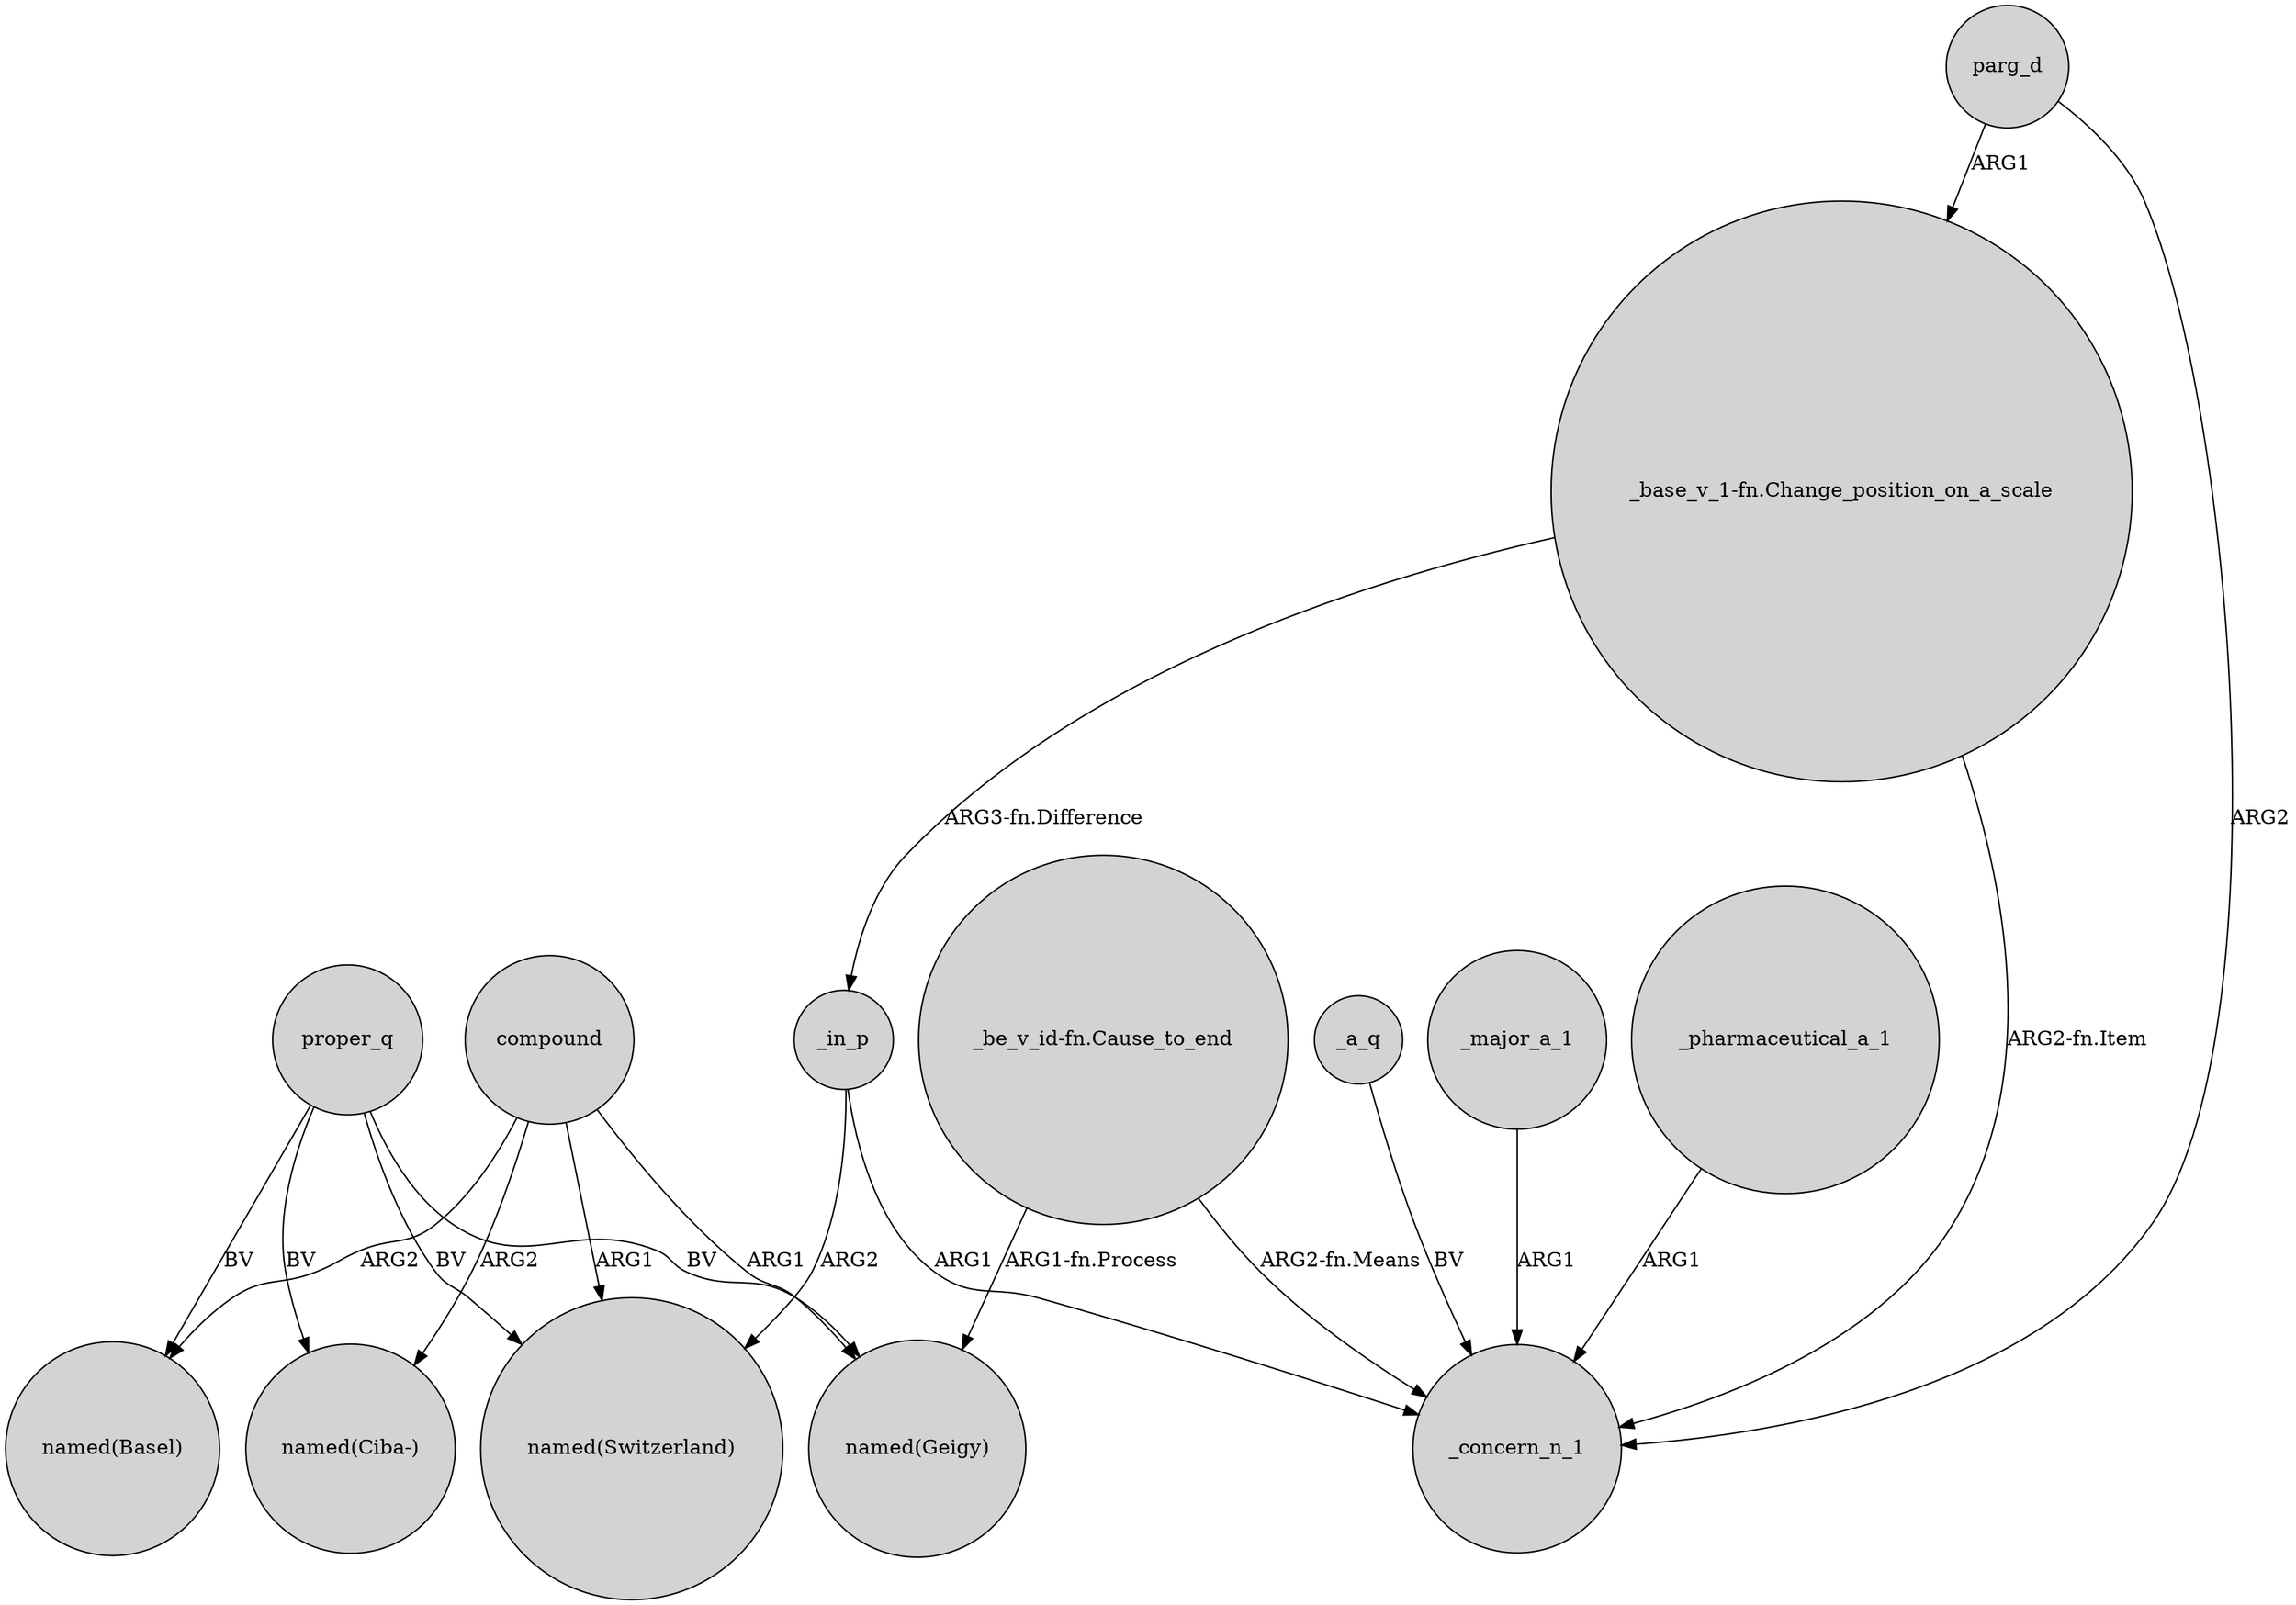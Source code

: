 digraph {
	node [shape=circle style=filled]
	"_base_v_1-fn.Change_position_on_a_scale" -> _concern_n_1 [label="ARG2-fn.Item"]
	proper_q -> "named(Basel)" [label=BV]
	proper_q -> "named(Geigy)" [label=BV]
	parg_d -> "_base_v_1-fn.Change_position_on_a_scale" [label=ARG1]
	_in_p -> _concern_n_1 [label=ARG1]
	compound -> "named(Ciba-)" [label=ARG2]
	"_be_v_id-fn.Cause_to_end" -> _concern_n_1 [label="ARG2-fn.Means"]
	parg_d -> _concern_n_1 [label=ARG2]
	"_be_v_id-fn.Cause_to_end" -> "named(Geigy)" [label="ARG1-fn.Process"]
	_a_q -> _concern_n_1 [label=BV]
	_in_p -> "named(Switzerland)" [label=ARG2]
	compound -> "named(Geigy)" [label=ARG1]
	proper_q -> "named(Ciba-)" [label=BV]
	_major_a_1 -> _concern_n_1 [label=ARG1]
	compound -> "named(Basel)" [label=ARG2]
	compound -> "named(Switzerland)" [label=ARG1]
	proper_q -> "named(Switzerland)" [label=BV]
	"_base_v_1-fn.Change_position_on_a_scale" -> _in_p [label="ARG3-fn.Difference"]
	_pharmaceutical_a_1 -> _concern_n_1 [label=ARG1]
}
